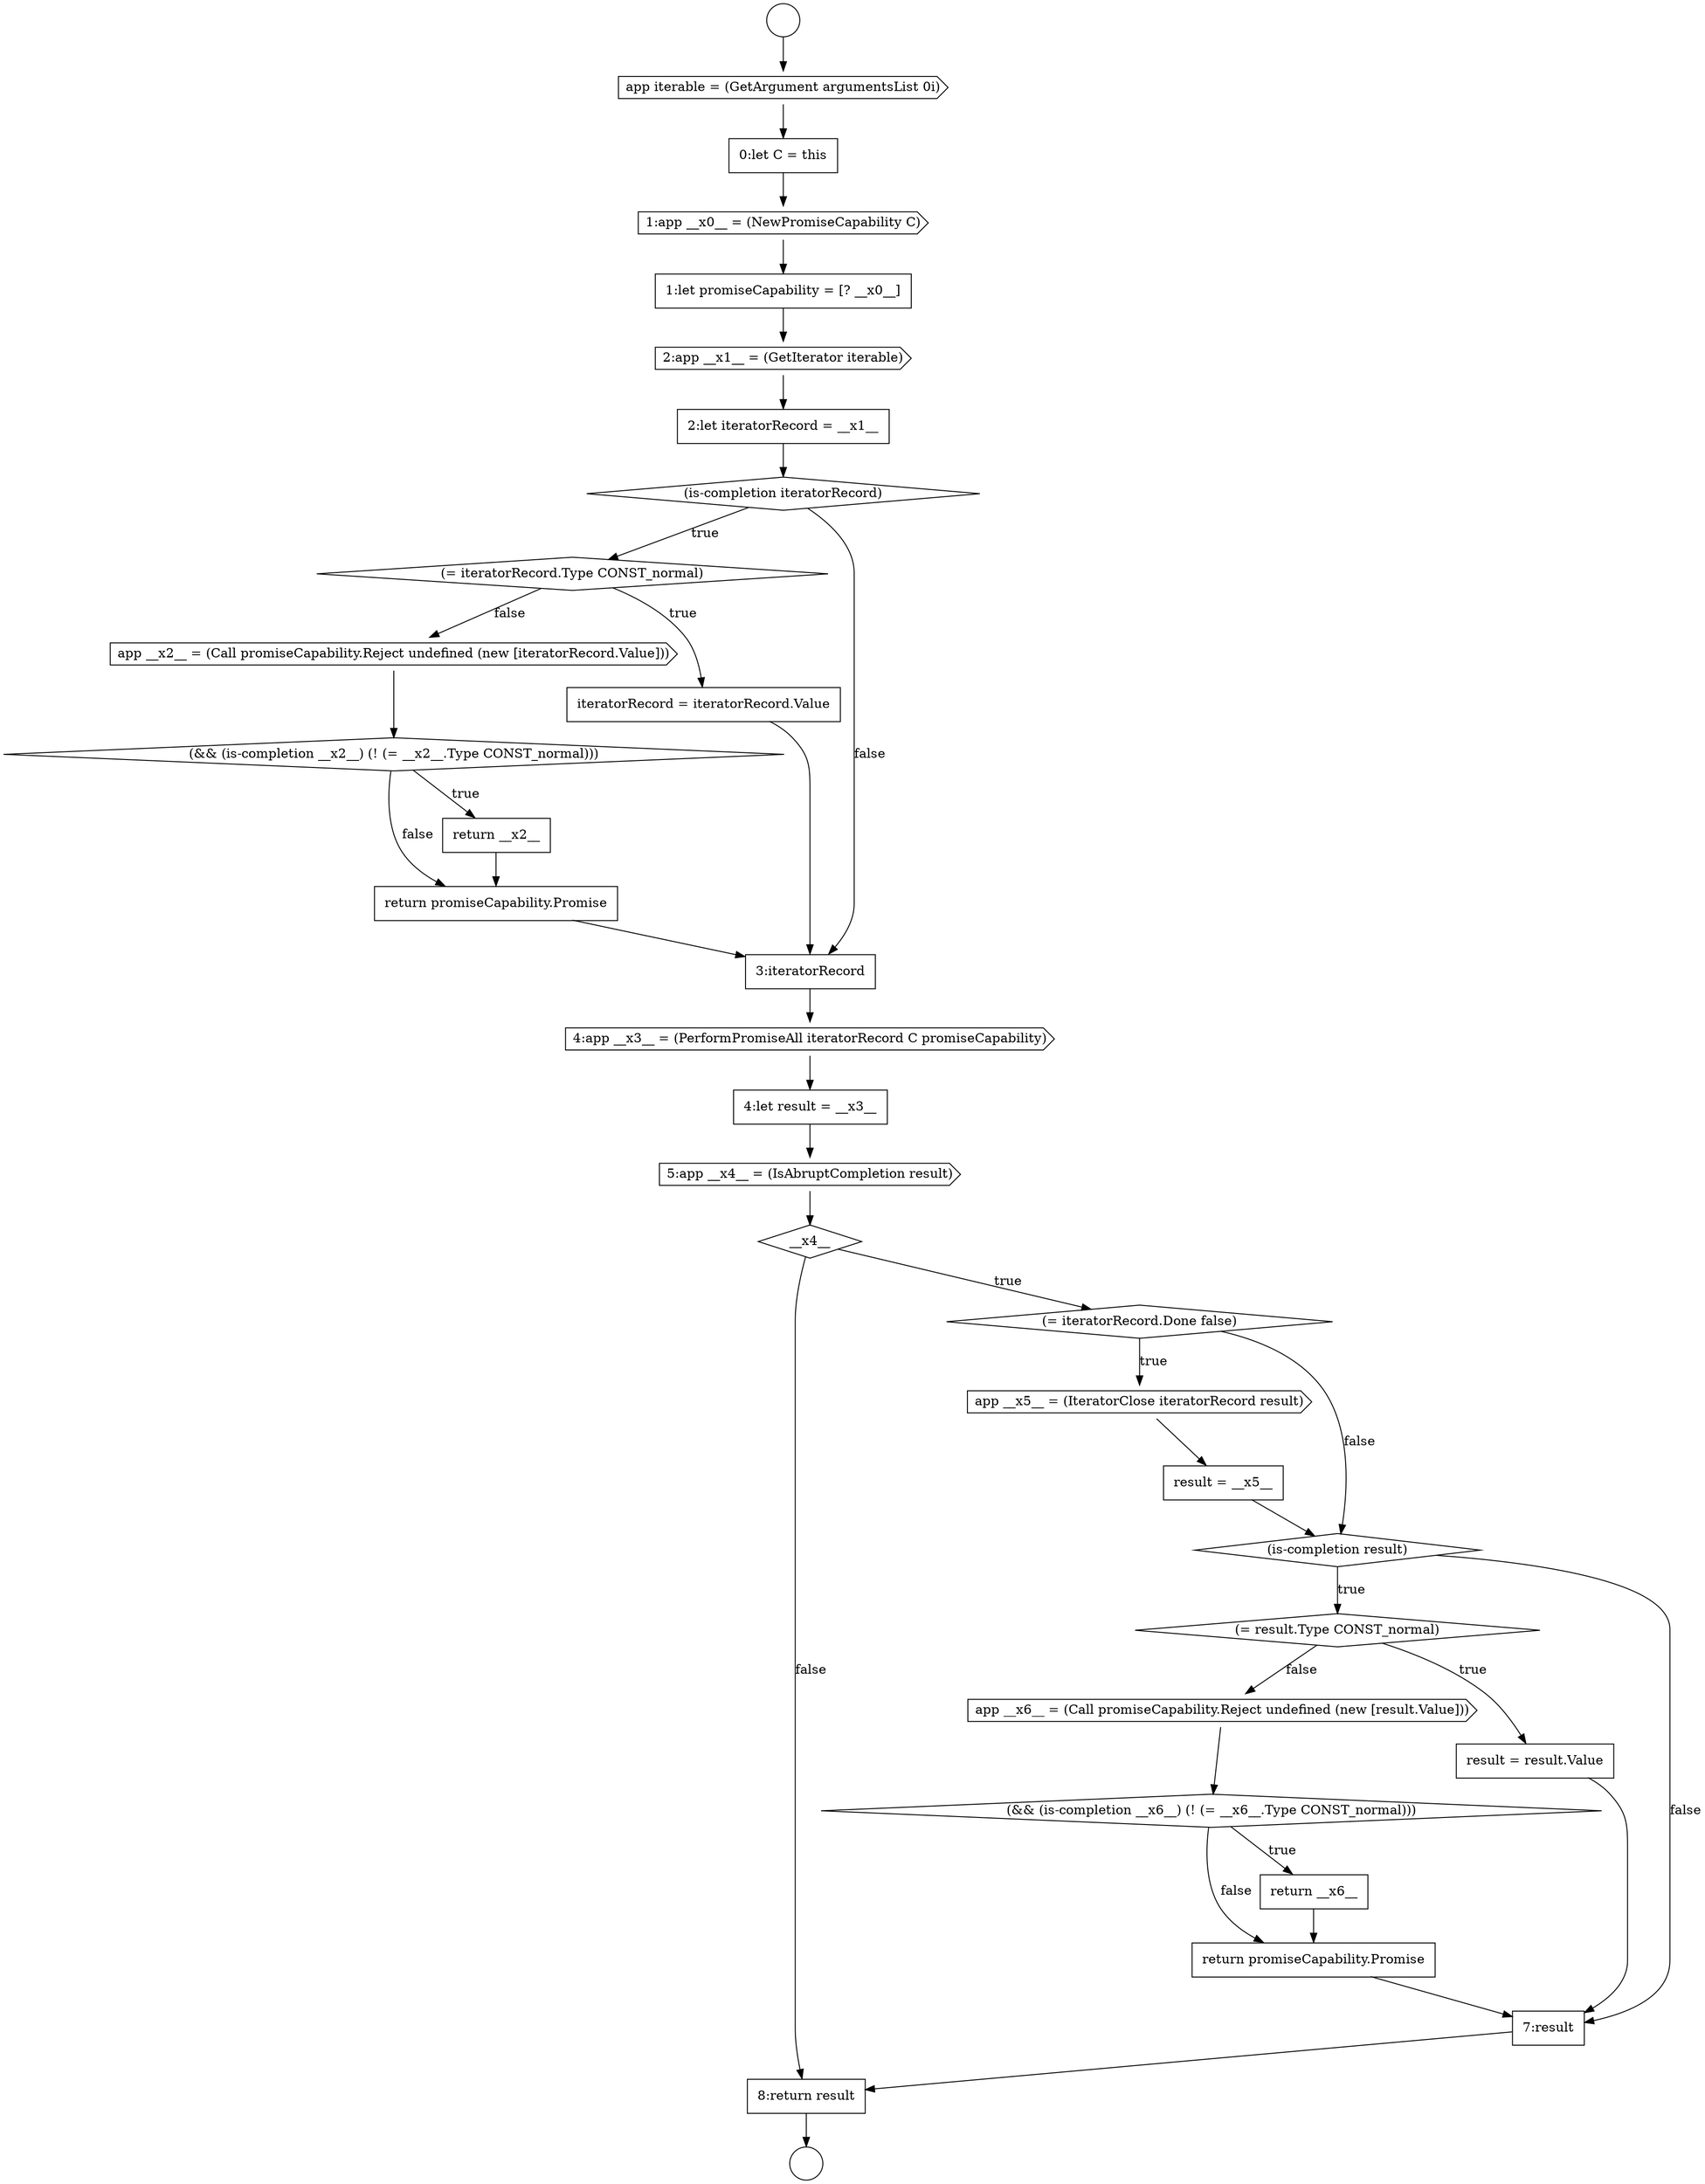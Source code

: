 digraph {
  node18228 [shape=none, margin=0, label=<<font color="black">
    <table border="0" cellborder="1" cellspacing="0" cellpadding="10">
      <tr><td align="left">return promiseCapability.Promise</td></tr>
    </table>
  </font>> color="black" fillcolor="white" style=filled]
  node18240 [shape=cds, label=<<font color="black">app __x6__ = (Call promiseCapability.Reject undefined (new [result.Value]))</font>> color="black" fillcolor="white" style=filled]
  node18236 [shape=none, margin=0, label=<<font color="black">
    <table border="0" cellborder="1" cellspacing="0" cellpadding="10">
      <tr><td align="left">result = __x5__</td></tr>
    </table>
  </font>> color="black" fillcolor="white" style=filled]
  node18215 [shape=circle label=" " color="black" fillcolor="white" style=filled]
  node18232 [shape=cds, label=<<font color="black">5:app __x4__ = (IsAbruptCompletion result)</font>> color="black" fillcolor="white" style=filled]
  node18241 [shape=diamond, label=<<font color="black">(&amp;&amp; (is-completion __x6__) (! (= __x6__.Type CONST_normal)))</font>> color="black" fillcolor="white" style=filled]
  node18239 [shape=none, margin=0, label=<<font color="black">
    <table border="0" cellborder="1" cellspacing="0" cellpadding="10">
      <tr><td align="left">result = result.Value</td></tr>
    </table>
  </font>> color="black" fillcolor="white" style=filled]
  node18225 [shape=cds, label=<<font color="black">app __x2__ = (Call promiseCapability.Reject undefined (new [iteratorRecord.Value]))</font>> color="black" fillcolor="white" style=filled]
  node18216 [shape=cds, label=<<font color="black">app iterable = (GetArgument argumentsList 0i)</font>> color="black" fillcolor="white" style=filled]
  node18245 [shape=none, margin=0, label=<<font color="black">
    <table border="0" cellborder="1" cellspacing="0" cellpadding="10">
      <tr><td align="left">8:return result</td></tr>
    </table>
  </font>> color="black" fillcolor="white" style=filled]
  node18218 [shape=cds, label=<<font color="black">1:app __x0__ = (NewPromiseCapability C)</font>> color="black" fillcolor="white" style=filled]
  node18235 [shape=cds, label=<<font color="black">app __x5__ = (IteratorClose iteratorRecord result)</font>> color="black" fillcolor="white" style=filled]
  node18238 [shape=diamond, label=<<font color="black">(= result.Type CONST_normal)</font>> color="black" fillcolor="white" style=filled]
  node18243 [shape=none, margin=0, label=<<font color="black">
    <table border="0" cellborder="1" cellspacing="0" cellpadding="10">
      <tr><td align="left">return promiseCapability.Promise</td></tr>
    </table>
  </font>> color="black" fillcolor="white" style=filled]
  node18226 [shape=diamond, label=<<font color="black">(&amp;&amp; (is-completion __x2__) (! (= __x2__.Type CONST_normal)))</font>> color="black" fillcolor="white" style=filled]
  node18230 [shape=cds, label=<<font color="black">4:app __x3__ = (PerformPromiseAll iteratorRecord C promiseCapability)</font>> color="black" fillcolor="white" style=filled]
  node18234 [shape=diamond, label=<<font color="black">(= iteratorRecord.Done false)</font>> color="black" fillcolor="white" style=filled]
  node18237 [shape=diamond, label=<<font color="black">(is-completion result)</font>> color="black" fillcolor="white" style=filled]
  node18227 [shape=none, margin=0, label=<<font color="black">
    <table border="0" cellborder="1" cellspacing="0" cellpadding="10">
      <tr><td align="left">return __x2__</td></tr>
    </table>
  </font>> color="black" fillcolor="white" style=filled]
  node18214 [shape=circle label=" " color="black" fillcolor="white" style=filled]
  node18233 [shape=diamond, label=<<font color="black">__x4__</font>> color="black" fillcolor="white" style=filled]
  node18223 [shape=diamond, label=<<font color="black">(= iteratorRecord.Type CONST_normal)</font>> color="black" fillcolor="white" style=filled]
  node18222 [shape=diamond, label=<<font color="black">(is-completion iteratorRecord)</font>> color="black" fillcolor="white" style=filled]
  node18219 [shape=none, margin=0, label=<<font color="black">
    <table border="0" cellborder="1" cellspacing="0" cellpadding="10">
      <tr><td align="left">1:let promiseCapability = [? __x0__]</td></tr>
    </table>
  </font>> color="black" fillcolor="white" style=filled]
  node18229 [shape=none, margin=0, label=<<font color="black">
    <table border="0" cellborder="1" cellspacing="0" cellpadding="10">
      <tr><td align="left">3:iteratorRecord</td></tr>
    </table>
  </font>> color="black" fillcolor="white" style=filled]
  node18244 [shape=none, margin=0, label=<<font color="black">
    <table border="0" cellborder="1" cellspacing="0" cellpadding="10">
      <tr><td align="left">7:result</td></tr>
    </table>
  </font>> color="black" fillcolor="white" style=filled]
  node18242 [shape=none, margin=0, label=<<font color="black">
    <table border="0" cellborder="1" cellspacing="0" cellpadding="10">
      <tr><td align="left">return __x6__</td></tr>
    </table>
  </font>> color="black" fillcolor="white" style=filled]
  node18224 [shape=none, margin=0, label=<<font color="black">
    <table border="0" cellborder="1" cellspacing="0" cellpadding="10">
      <tr><td align="left">iteratorRecord = iteratorRecord.Value</td></tr>
    </table>
  </font>> color="black" fillcolor="white" style=filled]
  node18217 [shape=none, margin=0, label=<<font color="black">
    <table border="0" cellborder="1" cellspacing="0" cellpadding="10">
      <tr><td align="left">0:let C = this</td></tr>
    </table>
  </font>> color="black" fillcolor="white" style=filled]
  node18231 [shape=none, margin=0, label=<<font color="black">
    <table border="0" cellborder="1" cellspacing="0" cellpadding="10">
      <tr><td align="left">4:let result = __x3__</td></tr>
    </table>
  </font>> color="black" fillcolor="white" style=filled]
  node18220 [shape=cds, label=<<font color="black">2:app __x1__ = (GetIterator iterable)</font>> color="black" fillcolor="white" style=filled]
  node18221 [shape=none, margin=0, label=<<font color="black">
    <table border="0" cellborder="1" cellspacing="0" cellpadding="10">
      <tr><td align="left">2:let iteratorRecord = __x1__</td></tr>
    </table>
  </font>> color="black" fillcolor="white" style=filled]
  node18224 -> node18229 [ color="black"]
  node18237 -> node18238 [label=<<font color="black">true</font>> color="black"]
  node18237 -> node18244 [label=<<font color="black">false</font>> color="black"]
  node18232 -> node18233 [ color="black"]
  node18226 -> node18227 [label=<<font color="black">true</font>> color="black"]
  node18226 -> node18228 [label=<<font color="black">false</font>> color="black"]
  node18233 -> node18234 [label=<<font color="black">true</font>> color="black"]
  node18233 -> node18245 [label=<<font color="black">false</font>> color="black"]
  node18228 -> node18229 [ color="black"]
  node18216 -> node18217 [ color="black"]
  node18220 -> node18221 [ color="black"]
  node18222 -> node18223 [label=<<font color="black">true</font>> color="black"]
  node18222 -> node18229 [label=<<font color="black">false</font>> color="black"]
  node18229 -> node18230 [ color="black"]
  node18243 -> node18244 [ color="black"]
  node18225 -> node18226 [ color="black"]
  node18231 -> node18232 [ color="black"]
  node18244 -> node18245 [ color="black"]
  node18230 -> node18231 [ color="black"]
  node18238 -> node18239 [label=<<font color="black">true</font>> color="black"]
  node18238 -> node18240 [label=<<font color="black">false</font>> color="black"]
  node18241 -> node18242 [label=<<font color="black">true</font>> color="black"]
  node18241 -> node18243 [label=<<font color="black">false</font>> color="black"]
  node18221 -> node18222 [ color="black"]
  node18218 -> node18219 [ color="black"]
  node18227 -> node18228 [ color="black"]
  node18234 -> node18235 [label=<<font color="black">true</font>> color="black"]
  node18234 -> node18237 [label=<<font color="black">false</font>> color="black"]
  node18223 -> node18224 [label=<<font color="black">true</font>> color="black"]
  node18223 -> node18225 [label=<<font color="black">false</font>> color="black"]
  node18242 -> node18243 [ color="black"]
  node18236 -> node18237 [ color="black"]
  node18219 -> node18220 [ color="black"]
  node18240 -> node18241 [ color="black"]
  node18217 -> node18218 [ color="black"]
  node18245 -> node18215 [ color="black"]
  node18214 -> node18216 [ color="black"]
  node18235 -> node18236 [ color="black"]
  node18239 -> node18244 [ color="black"]
}
